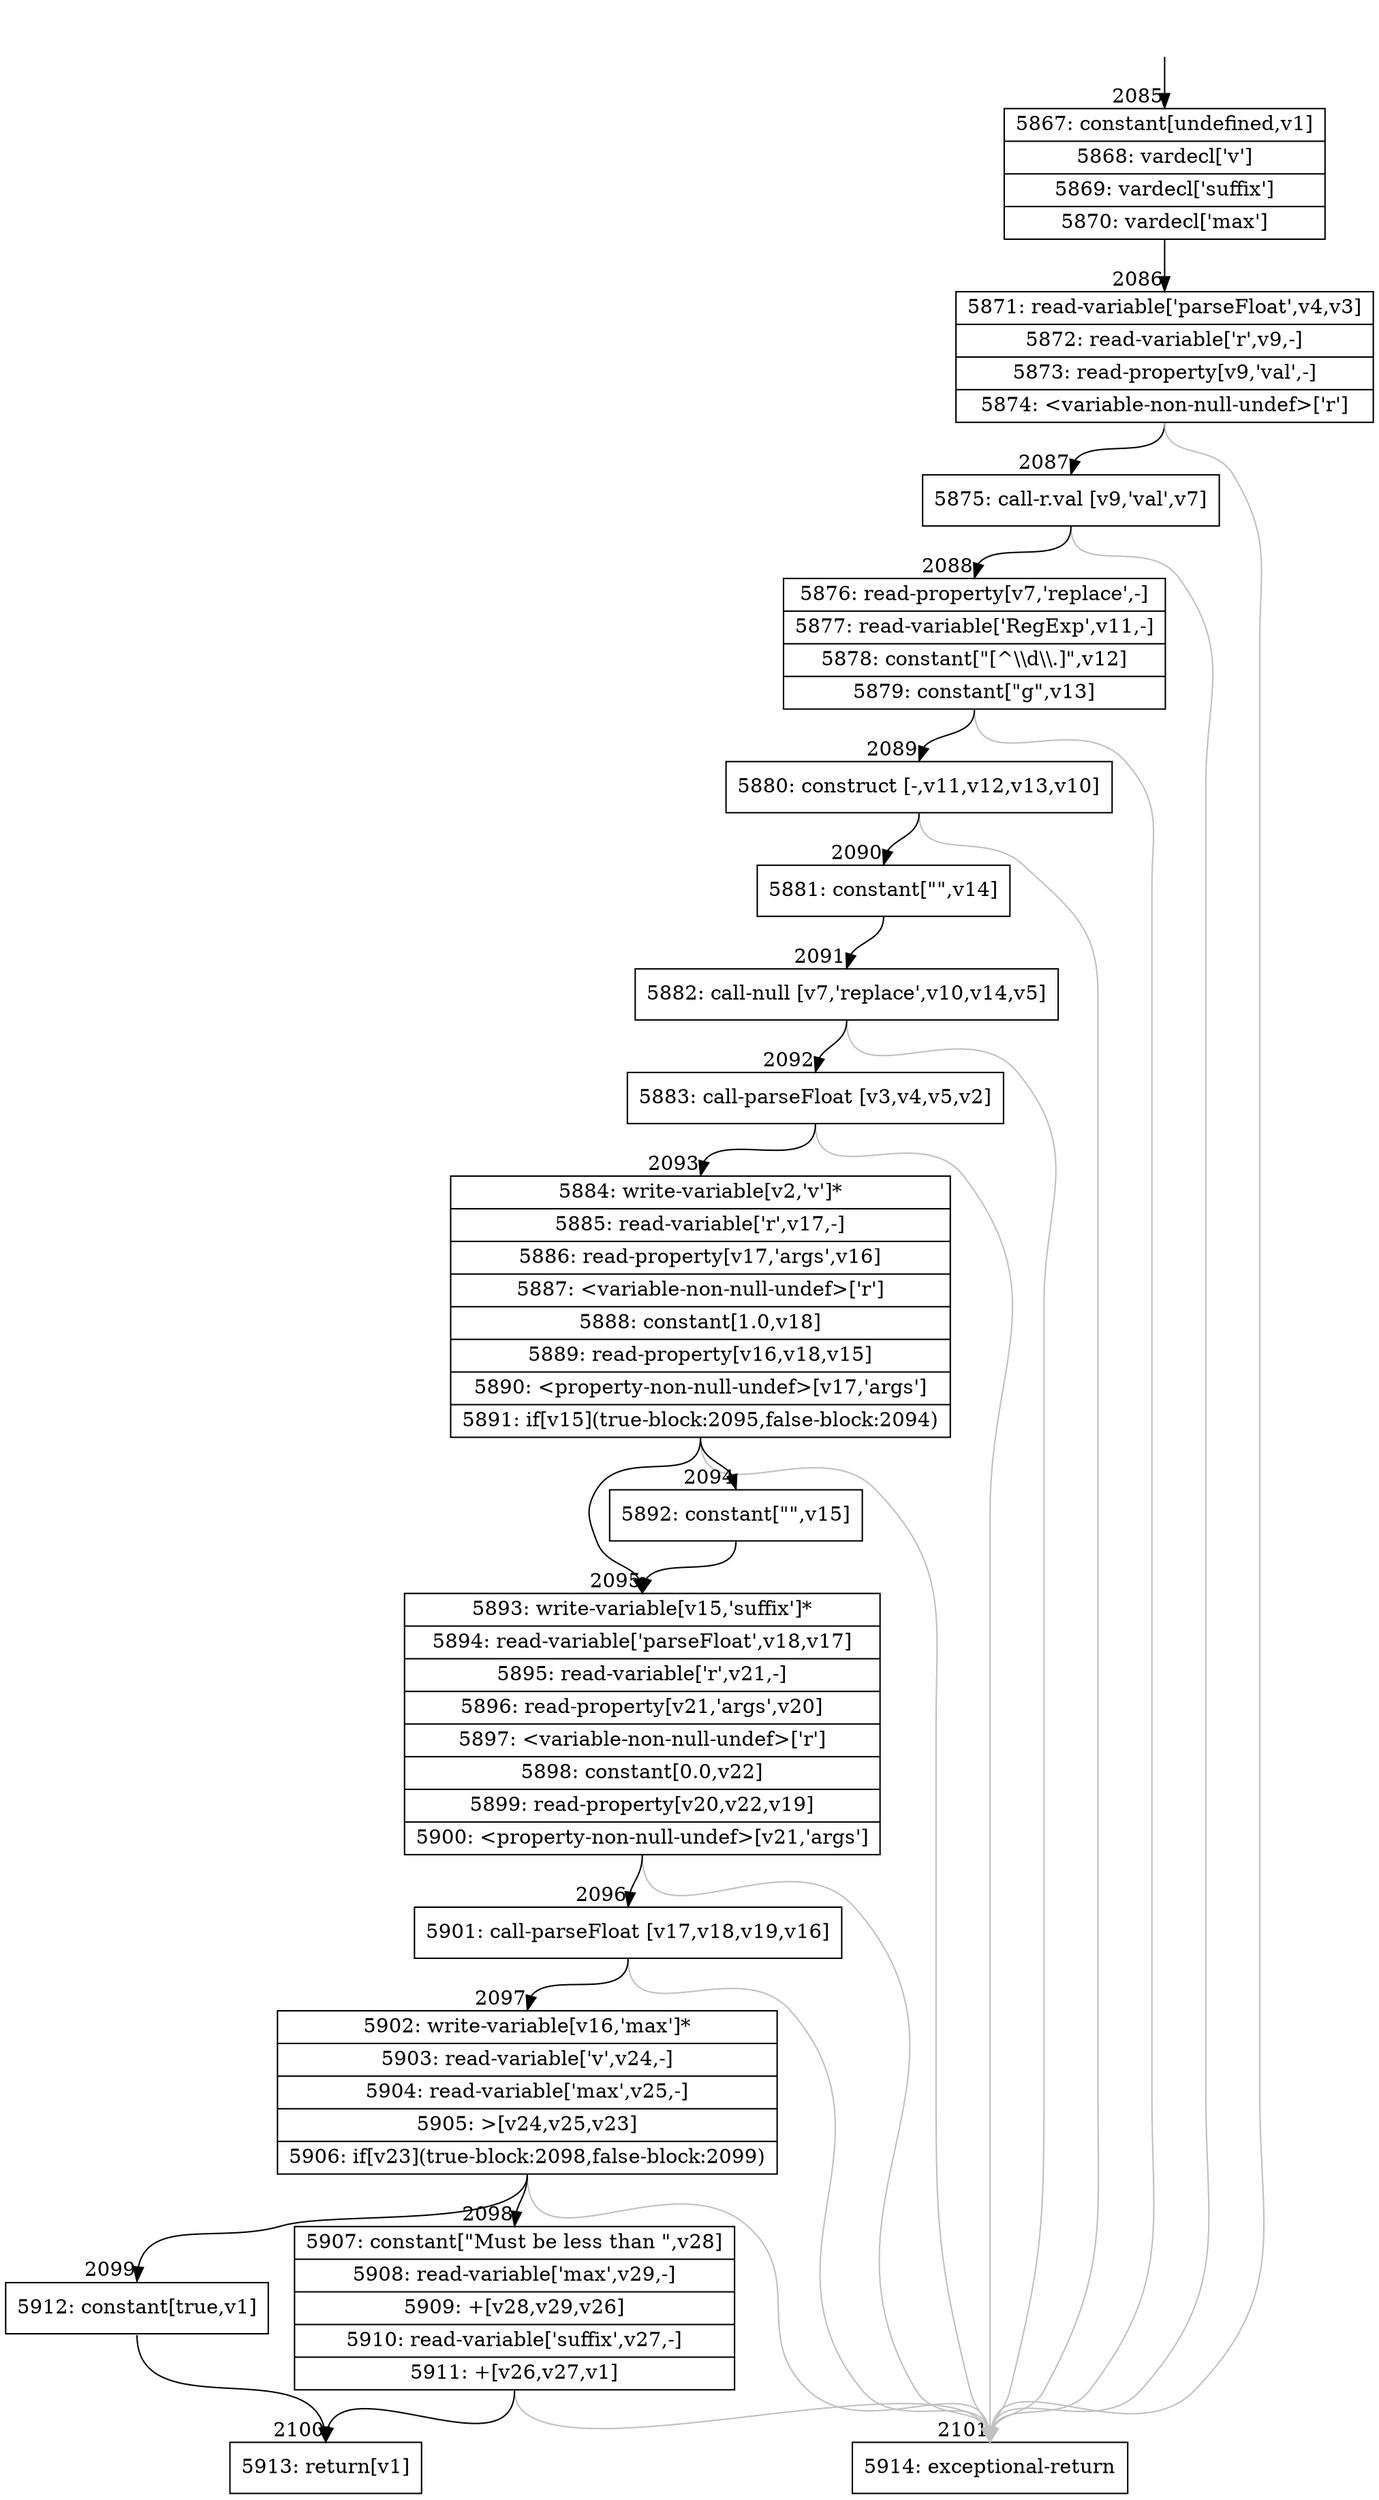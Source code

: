 digraph {
rankdir="TD"
BB_entry175[shape=none,label=""];
BB_entry175 -> BB2085 [tailport=s, headport=n, headlabel="    2085"]
BB2085 [shape=record label="{5867: constant[undefined,v1]|5868: vardecl['v']|5869: vardecl['suffix']|5870: vardecl['max']}" ] 
BB2085 -> BB2086 [tailport=s, headport=n, headlabel="      2086"]
BB2086 [shape=record label="{5871: read-variable['parseFloat',v4,v3]|5872: read-variable['r',v9,-]|5873: read-property[v9,'val',-]|5874: \<variable-non-null-undef\>['r']}" ] 
BB2086 -> BB2087 [tailport=s, headport=n, headlabel="      2087"]
BB2086 -> BB2101 [tailport=s, headport=n, color=gray, headlabel="      2101"]
BB2087 [shape=record label="{5875: call-r.val [v9,'val',v7]}" ] 
BB2087 -> BB2088 [tailport=s, headport=n, headlabel="      2088"]
BB2087 -> BB2101 [tailport=s, headport=n, color=gray]
BB2088 [shape=record label="{5876: read-property[v7,'replace',-]|5877: read-variable['RegExp',v11,-]|5878: constant[\"[^\\\\d\\\\.]\",v12]|5879: constant[\"g\",v13]}" ] 
BB2088 -> BB2089 [tailport=s, headport=n, headlabel="      2089"]
BB2088 -> BB2101 [tailport=s, headport=n, color=gray]
BB2089 [shape=record label="{5880: construct [-,v11,v12,v13,v10]}" ] 
BB2089 -> BB2090 [tailport=s, headport=n, headlabel="      2090"]
BB2089 -> BB2101 [tailport=s, headport=n, color=gray]
BB2090 [shape=record label="{5881: constant[\"\",v14]}" ] 
BB2090 -> BB2091 [tailport=s, headport=n, headlabel="      2091"]
BB2091 [shape=record label="{5882: call-null [v7,'replace',v10,v14,v5]}" ] 
BB2091 -> BB2092 [tailport=s, headport=n, headlabel="      2092"]
BB2091 -> BB2101 [tailport=s, headport=n, color=gray]
BB2092 [shape=record label="{5883: call-parseFloat [v3,v4,v5,v2]}" ] 
BB2092 -> BB2093 [tailport=s, headport=n, headlabel="      2093"]
BB2092 -> BB2101 [tailport=s, headport=n, color=gray]
BB2093 [shape=record label="{5884: write-variable[v2,'v']*|5885: read-variable['r',v17,-]|5886: read-property[v17,'args',v16]|5887: \<variable-non-null-undef\>['r']|5888: constant[1.0,v18]|5889: read-property[v16,v18,v15]|5890: \<property-non-null-undef\>[v17,'args']|5891: if[v15](true-block:2095,false-block:2094)}" ] 
BB2093 -> BB2095 [tailport=s, headport=n, headlabel="      2095"]
BB2093 -> BB2094 [tailport=s, headport=n, headlabel="      2094"]
BB2093 -> BB2101 [tailport=s, headport=n, color=gray]
BB2094 [shape=record label="{5892: constant[\"\",v15]}" ] 
BB2094 -> BB2095 [tailport=s, headport=n]
BB2095 [shape=record label="{5893: write-variable[v15,'suffix']*|5894: read-variable['parseFloat',v18,v17]|5895: read-variable['r',v21,-]|5896: read-property[v21,'args',v20]|5897: \<variable-non-null-undef\>['r']|5898: constant[0.0,v22]|5899: read-property[v20,v22,v19]|5900: \<property-non-null-undef\>[v21,'args']}" ] 
BB2095 -> BB2096 [tailport=s, headport=n, headlabel="      2096"]
BB2095 -> BB2101 [tailport=s, headport=n, color=gray]
BB2096 [shape=record label="{5901: call-parseFloat [v17,v18,v19,v16]}" ] 
BB2096 -> BB2097 [tailport=s, headport=n, headlabel="      2097"]
BB2096 -> BB2101 [tailport=s, headport=n, color=gray]
BB2097 [shape=record label="{5902: write-variable[v16,'max']*|5903: read-variable['v',v24,-]|5904: read-variable['max',v25,-]|5905: \>[v24,v25,v23]|5906: if[v23](true-block:2098,false-block:2099)}" ] 
BB2097 -> BB2098 [tailport=s, headport=n, headlabel="      2098"]
BB2097 -> BB2099 [tailport=s, headport=n, headlabel="      2099"]
BB2097 -> BB2101 [tailport=s, headport=n, color=gray]
BB2098 [shape=record label="{5907: constant[\"Must be less than \",v28]|5908: read-variable['max',v29,-]|5909: +[v28,v29,v26]|5910: read-variable['suffix',v27,-]|5911: +[v26,v27,v1]}" ] 
BB2098 -> BB2100 [tailport=s, headport=n, headlabel="      2100"]
BB2098 -> BB2101 [tailport=s, headport=n, color=gray]
BB2099 [shape=record label="{5912: constant[true,v1]}" ] 
BB2099 -> BB2100 [tailport=s, headport=n]
BB2100 [shape=record label="{5913: return[v1]}" ] 
BB2101 [shape=record label="{5914: exceptional-return}" ] 
//#$~ 1938
}

